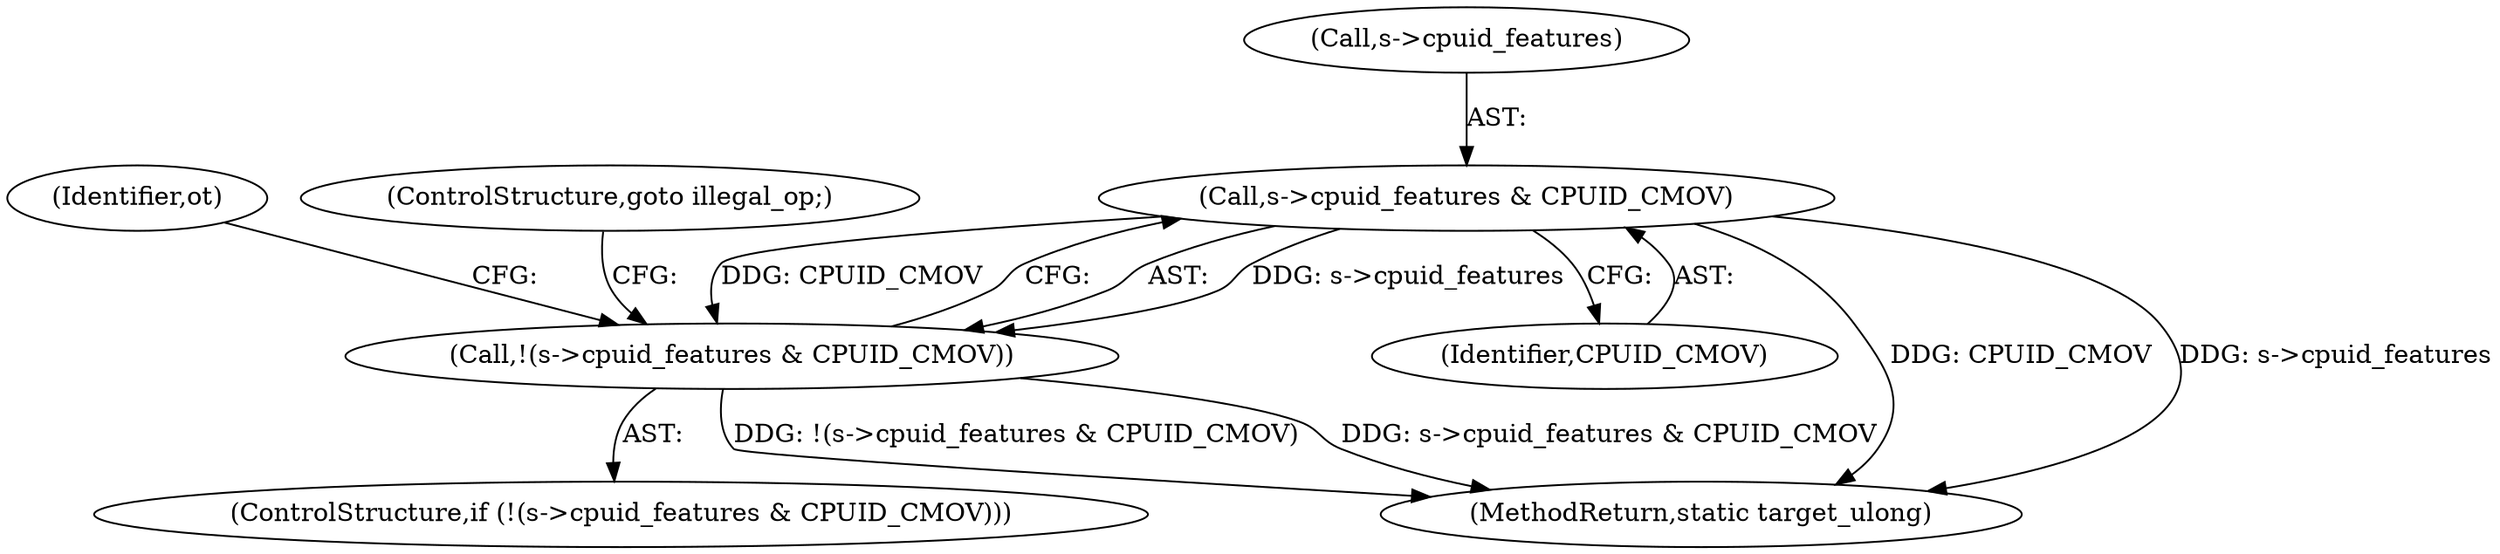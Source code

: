 digraph "0_qemu_30663fd26c0307e414622c7a8607fbc04f92ec14@pointer" {
"1006520" [label="(Call,s->cpuid_features & CPUID_CMOV)"];
"1006519" [label="(Call,!(s->cpuid_features & CPUID_CMOV))"];
"1006524" [label="(Identifier,CPUID_CMOV)"];
"1006528" [label="(Identifier,ot)"];
"1011840" [label="(MethodReturn,static target_ulong)"];
"1006518" [label="(ControlStructure,if (!(s->cpuid_features & CPUID_CMOV)))"];
"1006520" [label="(Call,s->cpuid_features & CPUID_CMOV)"];
"1006519" [label="(Call,!(s->cpuid_features & CPUID_CMOV))"];
"1006526" [label="(ControlStructure,goto illegal_op;)"];
"1006521" [label="(Call,s->cpuid_features)"];
"1006520" -> "1006519"  [label="AST: "];
"1006520" -> "1006524"  [label="CFG: "];
"1006521" -> "1006520"  [label="AST: "];
"1006524" -> "1006520"  [label="AST: "];
"1006519" -> "1006520"  [label="CFG: "];
"1006520" -> "1011840"  [label="DDG: CPUID_CMOV"];
"1006520" -> "1011840"  [label="DDG: s->cpuid_features"];
"1006520" -> "1006519"  [label="DDG: s->cpuid_features"];
"1006520" -> "1006519"  [label="DDG: CPUID_CMOV"];
"1006519" -> "1006518"  [label="AST: "];
"1006526" -> "1006519"  [label="CFG: "];
"1006528" -> "1006519"  [label="CFG: "];
"1006519" -> "1011840"  [label="DDG: !(s->cpuid_features & CPUID_CMOV)"];
"1006519" -> "1011840"  [label="DDG: s->cpuid_features & CPUID_CMOV"];
}
